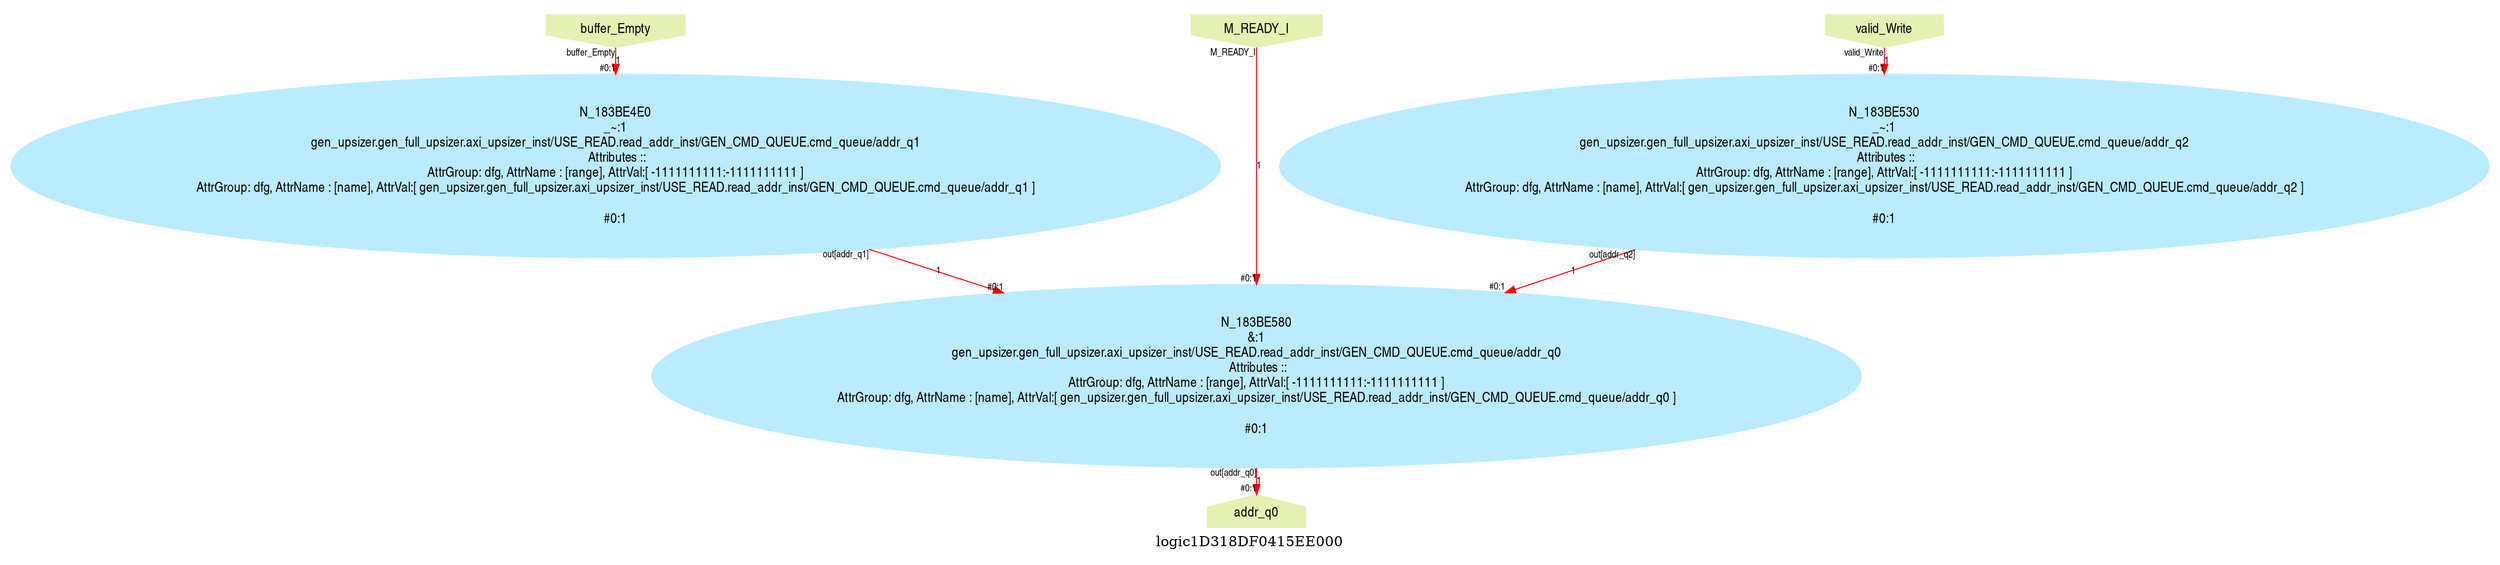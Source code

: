 digraph logic1D318DF0415EE000 {
graph [label="logic1D318DF0415EE000", margin="0.1,0.1", size="100,100", ranksep=0.1, splines=true];
node [style=filled, color="#ffee80", fontname=helveticanarrow];
edge [color="#ff0000", fontsize=10, fontname=helveticanarrow];
{ rank = source;logic1D318DF0415EE000_buffer_Empty [label="buffer_Empty", shape=invhouse, color="#e4f1b2"];
logic1D318DF0415EE000_valid_Write [label="valid_Write", shape=invhouse, color="#e4f1b2"];
logic1D318DF0415EE000_M_READY_I [label="M_READY_I", shape=invhouse, color="#e4f1b2"];
}
{ rank = sink;logic1D318DF0415EE000_addr_q0 [label="addr_q0", shape=house, color="#e4f1b2"];
}
N_183BE580 [label="N_183BE580\n&:1\ngen_upsizer.gen_full_upsizer.axi_upsizer_inst/USE_READ.read_addr_inst/GEN_CMD_QUEUE.cmd_queue/addr_q0\n Attributes ::\nAttrGroup: dfg, AttrName : [range], AttrVal:[ -1111111111:-1111111111 ]\nAttrGroup: dfg, AttrName : [name], AttrVal:[ gen_upsizer.gen_full_upsizer.axi_upsizer_inst/USE_READ.read_addr_inst/GEN_CMD_QUEUE.cmd_queue/addr_q0 ]\n\n#0:1\n", color="#bbebff"];
N_183BE530 [label="N_183BE530\n_~:1\ngen_upsizer.gen_full_upsizer.axi_upsizer_inst/USE_READ.read_addr_inst/GEN_CMD_QUEUE.cmd_queue/addr_q2\n Attributes ::\nAttrGroup: dfg, AttrName : [range], AttrVal:[ -1111111111:-1111111111 ]\nAttrGroup: dfg, AttrName : [name], AttrVal:[ gen_upsizer.gen_full_upsizer.axi_upsizer_inst/USE_READ.read_addr_inst/GEN_CMD_QUEUE.cmd_queue/addr_q2 ]\n\n#0:1\n", color="#bbebff"];
N_183BE4E0 [label="N_183BE4E0\n_~:1\ngen_upsizer.gen_full_upsizer.axi_upsizer_inst/USE_READ.read_addr_inst/GEN_CMD_QUEUE.cmd_queue/addr_q1\n Attributes ::\nAttrGroup: dfg, AttrName : [range], AttrVal:[ -1111111111:-1111111111 ]\nAttrGroup: dfg, AttrName : [name], AttrVal:[ gen_upsizer.gen_full_upsizer.axi_upsizer_inst/USE_READ.read_addr_inst/GEN_CMD_QUEUE.cmd_queue/addr_q1 ]\n\n#0:1\n", color="#bbebff"];
N_183BE530 -> N_183BE580 [label="1", taillabel=<out[addr_q2]>, headlabel=<A>, headlabel=<#0:1>];
N_183BE4E0 -> N_183BE580 [label="1", taillabel=<out[addr_q1]>, headlabel=<B>, headlabel=<#0:1>];
logic1D318DF0415EE000_buffer_Empty -> N_183BE4E0 [label="1", taillabel=<buffer_Empty>, headlabel=<in>, headlabel=<#0:1>];
logic1D318DF0415EE000_valid_Write -> N_183BE530 [label="1", taillabel=<valid_Write>, headlabel=<in>, headlabel=<#0:1>];
logic1D318DF0415EE000_M_READY_I -> N_183BE580 [label="1", taillabel=<M_READY_I>, headlabel=<P_1C208A60>, headlabel=<#0:1>];
N_183BE580 -> logic1D318DF0415EE000_addr_q0 [label="1", taillabel=<out[addr_q0]>, headlabel=<addr_q0>, headlabel=<#0:1>];
}
